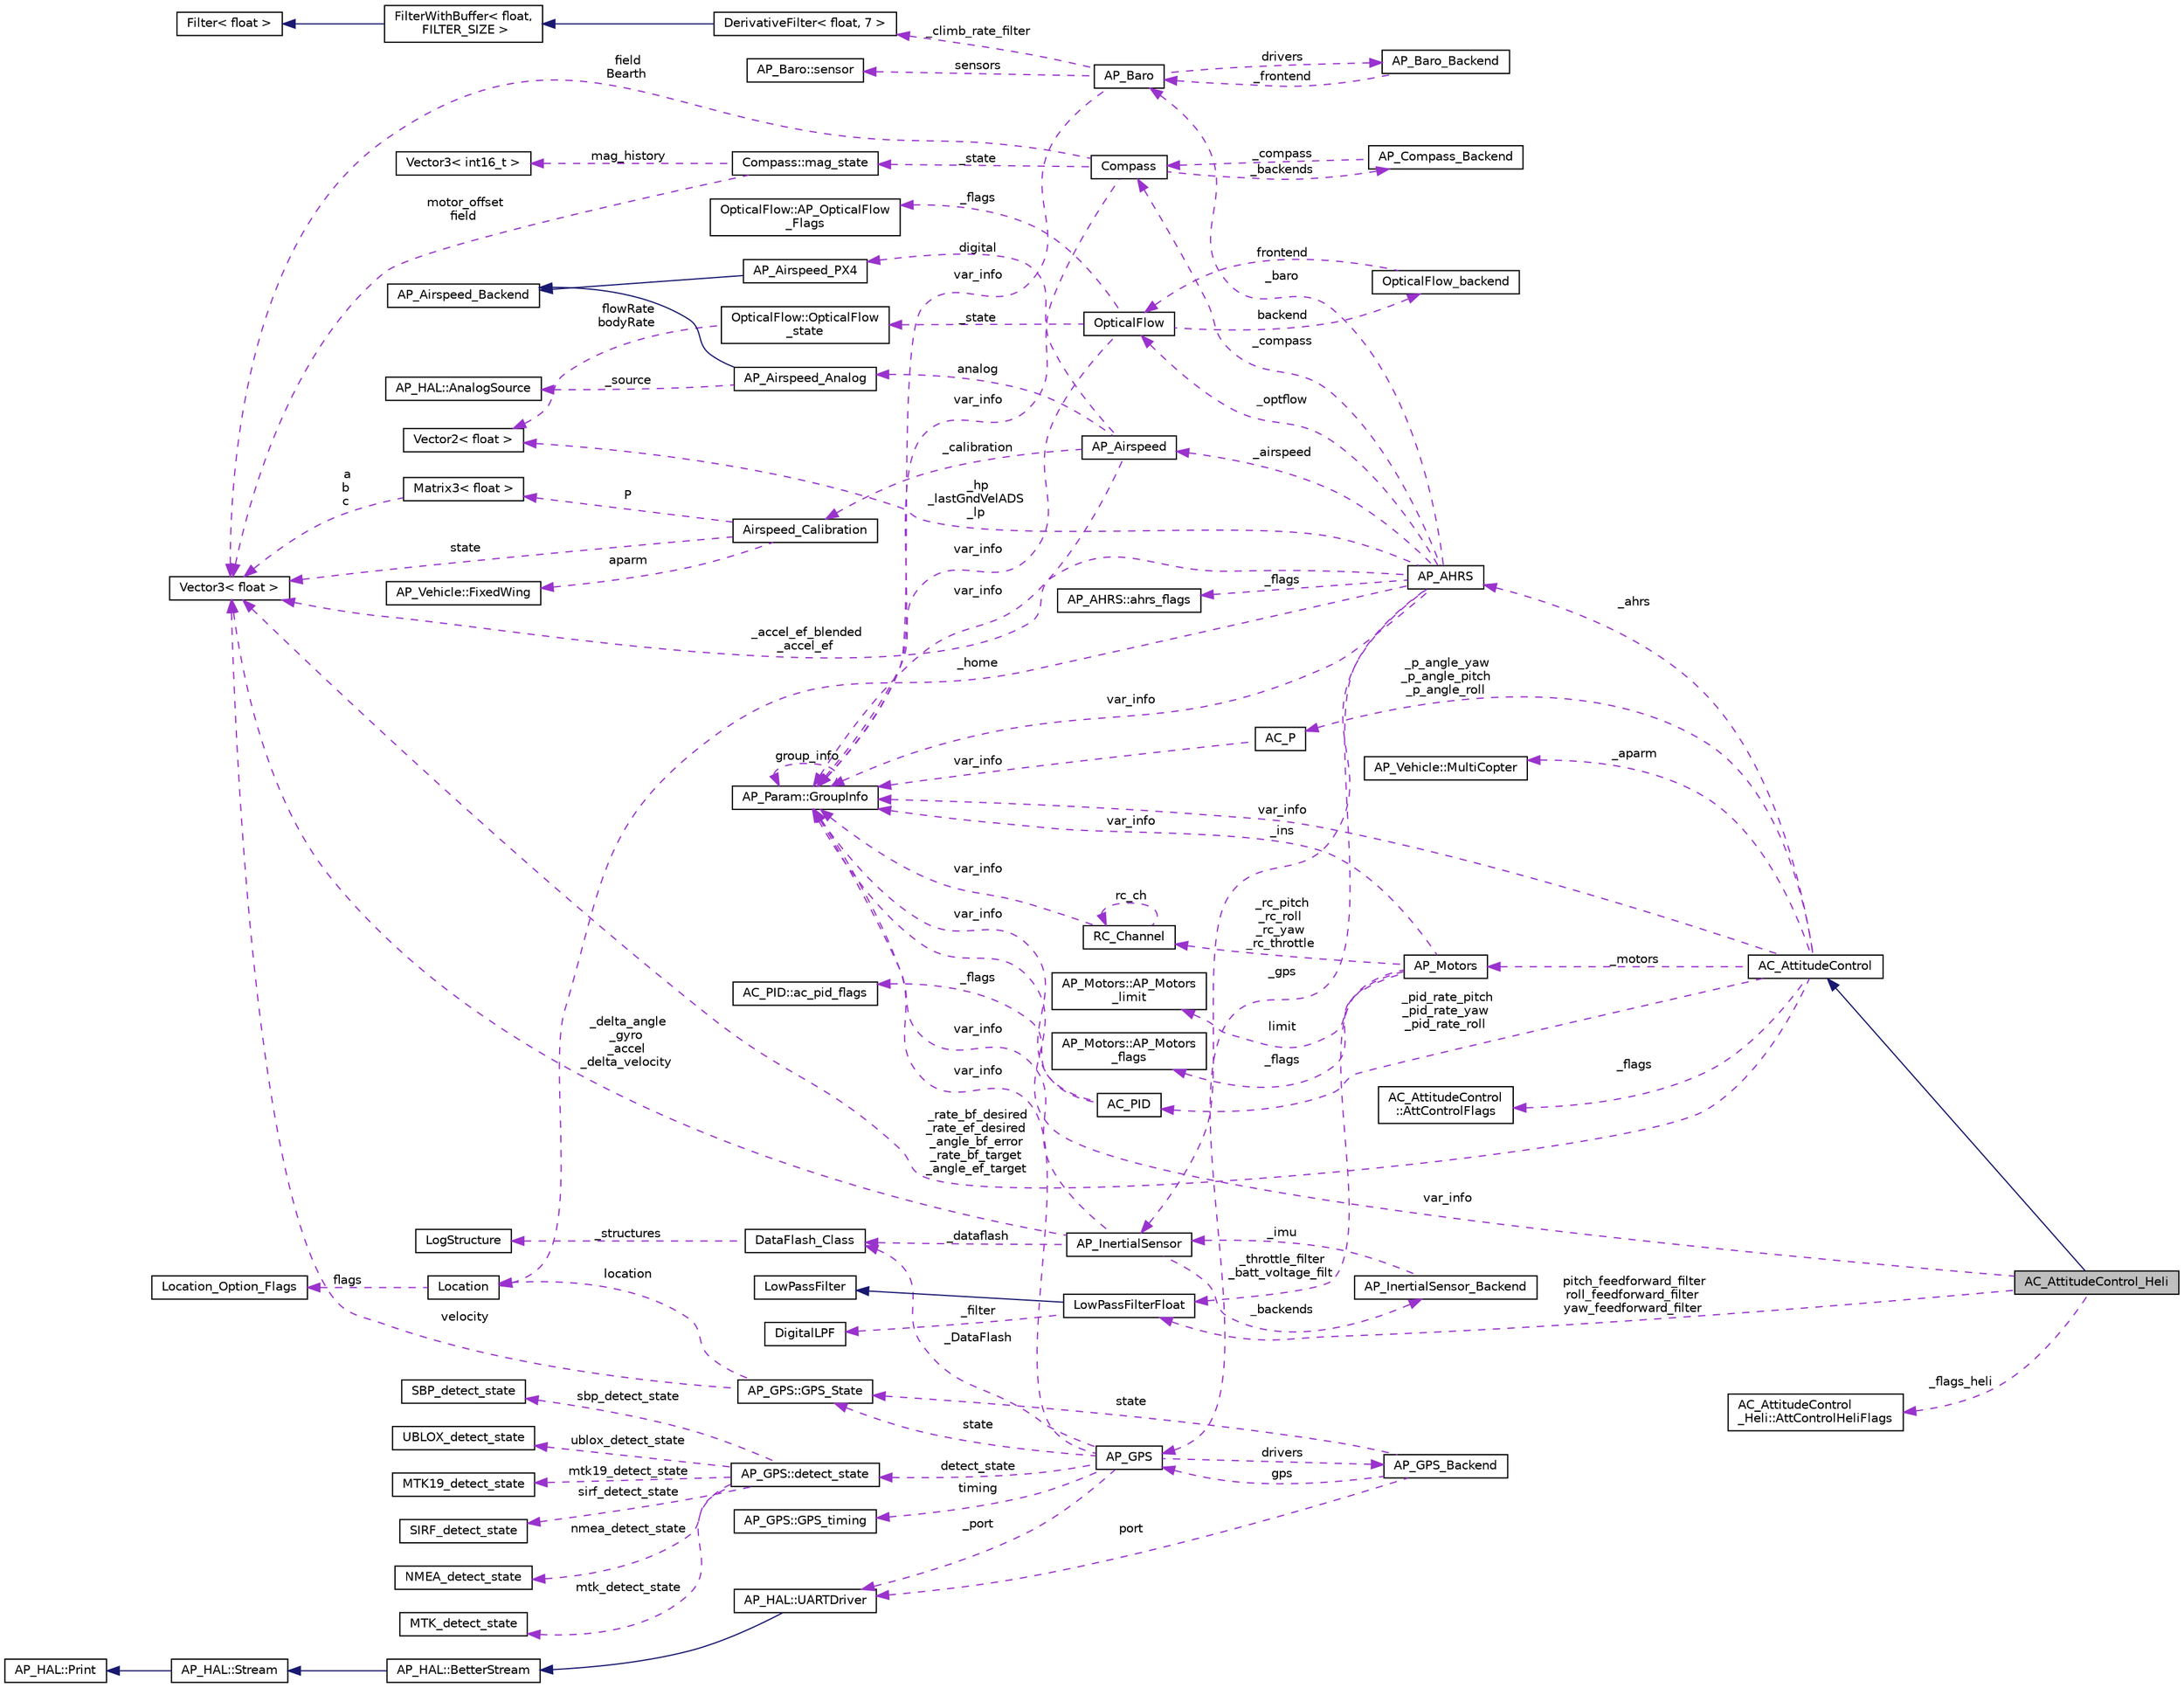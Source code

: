 digraph "AC_AttitudeControl_Heli"
{
 // INTERACTIVE_SVG=YES
  edge [fontname="Helvetica",fontsize="10",labelfontname="Helvetica",labelfontsize="10"];
  node [fontname="Helvetica",fontsize="10",shape=record];
  rankdir="LR";
  Node1 [label="AC_AttitudeControl_Heli",height=0.2,width=0.4,color="black", fillcolor="grey75", style="filled" fontcolor="black"];
  Node2 -> Node1 [dir="back",color="midnightblue",fontsize="10",style="solid",fontname="Helvetica"];
  Node2 [label="AC_AttitudeControl",height=0.2,width=0.4,color="black", fillcolor="white", style="filled",URL="$classAC__AttitudeControl.html"];
  Node3 -> Node2 [dir="back",color="darkorchid3",fontsize="10",style="dashed",label=" _p_angle_yaw\n_p_angle_pitch\n_p_angle_roll" ,fontname="Helvetica"];
  Node3 [label="AC_P",height=0.2,width=0.4,color="black", fillcolor="white", style="filled",URL="$classAC__P.html",tooltip="Object managing one P controller. "];
  Node4 -> Node3 [dir="back",color="darkorchid3",fontsize="10",style="dashed",label=" var_info" ,fontname="Helvetica"];
  Node4 [label="AP_Param::GroupInfo",height=0.2,width=0.4,color="black", fillcolor="white", style="filled",URL="$structAP__Param_1_1GroupInfo.html"];
  Node4 -> Node4 [dir="back",color="darkorchid3",fontsize="10",style="dashed",label=" group_info" ,fontname="Helvetica"];
  Node5 -> Node2 [dir="back",color="darkorchid3",fontsize="10",style="dashed",label=" _flags" ,fontname="Helvetica"];
  Node5 [label="AC_AttitudeControl\l::AttControlFlags",height=0.2,width=0.4,color="black", fillcolor="white", style="filled",URL="$structAC__AttitudeControl_1_1AttControlFlags.html"];
  Node4 -> Node2 [dir="back",color="darkorchid3",fontsize="10",style="dashed",label=" var_info" ,fontname="Helvetica"];
  Node6 -> Node2 [dir="back",color="darkorchid3",fontsize="10",style="dashed",label=" _rate_bf_desired\n_rate_ef_desired\n_angle_bf_error\n_rate_bf_target\n_angle_ef_target" ,fontname="Helvetica"];
  Node6 [label="Vector3\< float \>",height=0.2,width=0.4,color="black", fillcolor="white", style="filled",URL="$classVector3.html"];
  Node7 -> Node2 [dir="back",color="darkorchid3",fontsize="10",style="dashed",label=" _aparm" ,fontname="Helvetica"];
  Node7 [label="AP_Vehicle::MultiCopter",height=0.2,width=0.4,color="black", fillcolor="white", style="filled",URL="$structAP__Vehicle_1_1MultiCopter.html"];
  Node8 -> Node2 [dir="back",color="darkorchid3",fontsize="10",style="dashed",label=" _ahrs" ,fontname="Helvetica"];
  Node8 [label="AP_AHRS",height=0.2,width=0.4,color="black", fillcolor="white", style="filled",URL="$classAP__AHRS.html"];
  Node9 -> Node8 [dir="back",color="darkorchid3",fontsize="10",style="dashed",label=" _flags" ,fontname="Helvetica"];
  Node9 [label="AP_AHRS::ahrs_flags",height=0.2,width=0.4,color="black", fillcolor="white", style="filled",URL="$structAP__AHRS_1_1ahrs__flags.html"];
  Node10 -> Node8 [dir="back",color="darkorchid3",fontsize="10",style="dashed",label=" _baro" ,fontname="Helvetica"];
  Node10 [label="AP_Baro",height=0.2,width=0.4,color="black", fillcolor="white", style="filled",URL="$classAP__Baro.html"];
  Node11 -> Node10 [dir="back",color="darkorchid3",fontsize="10",style="dashed",label=" sensors" ,fontname="Helvetica"];
  Node11 [label="AP_Baro::sensor",height=0.2,width=0.4,color="black", fillcolor="white", style="filled",URL="$structAP__Baro_1_1sensor.html"];
  Node12 -> Node10 [dir="back",color="darkorchid3",fontsize="10",style="dashed",label=" _climb_rate_filter" ,fontname="Helvetica"];
  Node12 [label="DerivativeFilter\< float, 7 \>",height=0.2,width=0.4,color="black", fillcolor="white", style="filled",URL="$classDerivativeFilter.html"];
  Node13 -> Node12 [dir="back",color="midnightblue",fontsize="10",style="solid",fontname="Helvetica"];
  Node13 [label="FilterWithBuffer\< float,\l FILTER_SIZE \>",height=0.2,width=0.4,color="black", fillcolor="white", style="filled",URL="$classFilterWithBuffer.html"];
  Node14 -> Node13 [dir="back",color="midnightblue",fontsize="10",style="solid",fontname="Helvetica"];
  Node14 [label="Filter\< float \>",height=0.2,width=0.4,color="black", fillcolor="white", style="filled",URL="$classFilter.html"];
  Node4 -> Node10 [dir="back",color="darkorchid3",fontsize="10",style="dashed",label=" var_info" ,fontname="Helvetica"];
  Node15 -> Node10 [dir="back",color="darkorchid3",fontsize="10",style="dashed",label=" drivers" ,fontname="Helvetica"];
  Node15 [label="AP_Baro_Backend",height=0.2,width=0.4,color="black", fillcolor="white", style="filled",URL="$classAP__Baro__Backend.html",tooltip="-*- tab-width: 4; Mode: C++; c-basic-offset: 4; indent-tabs-mode: nil -*- "];
  Node10 -> Node15 [dir="back",color="darkorchid3",fontsize="10",style="dashed",label=" _frontend" ,fontname="Helvetica"];
  Node16 -> Node8 [dir="back",color="darkorchid3",fontsize="10",style="dashed",label=" _optflow" ,fontname="Helvetica"];
  Node16 [label="OpticalFlow",height=0.2,width=0.4,color="black", fillcolor="white", style="filled",URL="$classOpticalFlow.html"];
  Node4 -> Node16 [dir="back",color="darkorchid3",fontsize="10",style="dashed",label=" var_info" ,fontname="Helvetica"];
  Node17 -> Node16 [dir="back",color="darkorchid3",fontsize="10",style="dashed",label=" _state" ,fontname="Helvetica"];
  Node17 [label="OpticalFlow::OpticalFlow\l_state",height=0.2,width=0.4,color="black", fillcolor="white", style="filled",URL="$structOpticalFlow_1_1OpticalFlow__state.html"];
  Node18 -> Node17 [dir="back",color="darkorchid3",fontsize="10",style="dashed",label=" flowRate\nbodyRate" ,fontname="Helvetica"];
  Node18 [label="Vector2\< float \>",height=0.2,width=0.4,color="black", fillcolor="white", style="filled",URL="$structVector2.html"];
  Node19 -> Node16 [dir="back",color="darkorchid3",fontsize="10",style="dashed",label=" backend" ,fontname="Helvetica"];
  Node19 [label="OpticalFlow_backend",height=0.2,width=0.4,color="black", fillcolor="white", style="filled",URL="$classOpticalFlow__backend.html"];
  Node16 -> Node19 [dir="back",color="darkorchid3",fontsize="10",style="dashed",label=" frontend" ,fontname="Helvetica"];
  Node20 -> Node16 [dir="back",color="darkorchid3",fontsize="10",style="dashed",label=" _flags" ,fontname="Helvetica"];
  Node20 [label="OpticalFlow::AP_OpticalFlow\l_Flags",height=0.2,width=0.4,color="black", fillcolor="white", style="filled",URL="$structOpticalFlow_1_1AP__OpticalFlow__Flags.html"];
  Node4 -> Node8 [dir="back",color="darkorchid3",fontsize="10",style="dashed",label=" var_info" ,fontname="Helvetica"];
  Node6 -> Node8 [dir="back",color="darkorchid3",fontsize="10",style="dashed",label=" _accel_ef_blended\n_accel_ef" ,fontname="Helvetica"];
  Node21 -> Node8 [dir="back",color="darkorchid3",fontsize="10",style="dashed",label=" _ins" ,fontname="Helvetica"];
  Node21 [label="AP_InertialSensor",height=0.2,width=0.4,color="black", fillcolor="white", style="filled",URL="$classAP__InertialSensor.html"];
  Node22 -> Node21 [dir="back",color="darkorchid3",fontsize="10",style="dashed",label=" _backends" ,fontname="Helvetica"];
  Node22 [label="AP_InertialSensor_Backend",height=0.2,width=0.4,color="black", fillcolor="white", style="filled",URL="$classAP__InertialSensor__Backend.html"];
  Node21 -> Node22 [dir="back",color="darkorchid3",fontsize="10",style="dashed",label=" _imu" ,fontname="Helvetica"];
  Node23 -> Node21 [dir="back",color="darkorchid3",fontsize="10",style="dashed",label=" _dataflash" ,fontname="Helvetica"];
  Node23 [label="DataFlash_Class",height=0.2,width=0.4,color="black", fillcolor="white", style="filled",URL="$classDataFlash__Class.html",tooltip="-*- tab-width: 4; Mode: C++; c-basic-offset: 4; indent-tabs-mode: nil -*- "];
  Node24 -> Node23 [dir="back",color="darkorchid3",fontsize="10",style="dashed",label=" _structures" ,fontname="Helvetica"];
  Node24 [label="LogStructure",height=0.2,width=0.4,color="black", fillcolor="white", style="filled",URL="$structLogStructure.html"];
  Node4 -> Node21 [dir="back",color="darkorchid3",fontsize="10",style="dashed",label=" var_info" ,fontname="Helvetica"];
  Node6 -> Node21 [dir="back",color="darkorchid3",fontsize="10",style="dashed",label=" _delta_angle\n_gyro\n_accel\n_delta_velocity" ,fontname="Helvetica"];
  Node25 -> Node8 [dir="back",color="darkorchid3",fontsize="10",style="dashed",label=" _airspeed" ,fontname="Helvetica"];
  Node25 [label="AP_Airspeed",height=0.2,width=0.4,color="black", fillcolor="white", style="filled",URL="$classAP__Airspeed.html"];
  Node26 -> Node25 [dir="back",color="darkorchid3",fontsize="10",style="dashed",label=" analog" ,fontname="Helvetica"];
  Node26 [label="AP_Airspeed_Analog",height=0.2,width=0.4,color="black", fillcolor="white", style="filled",URL="$classAP__Airspeed__Analog.html",tooltip="-*- tab-width: 4; Mode: C++; c-basic-offset: 4; indent-tabs-mode: nil -*- "];
  Node27 -> Node26 [dir="back",color="midnightblue",fontsize="10",style="solid",fontname="Helvetica"];
  Node27 [label="AP_Airspeed_Backend",height=0.2,width=0.4,color="black", fillcolor="white", style="filled",URL="$classAP__Airspeed__Backend.html",tooltip="-*- tab-width: 4; Mode: C++; c-basic-offset: 4; indent-tabs-mode: nil -*- "];
  Node28 -> Node26 [dir="back",color="darkorchid3",fontsize="10",style="dashed",label=" _source" ,fontname="Helvetica"];
  Node28 [label="AP_HAL::AnalogSource",height=0.2,width=0.4,color="black", fillcolor="white", style="filled",URL="$classAP__HAL_1_1AnalogSource.html"];
  Node4 -> Node25 [dir="back",color="darkorchid3",fontsize="10",style="dashed",label=" var_info" ,fontname="Helvetica"];
  Node29 -> Node25 [dir="back",color="darkorchid3",fontsize="10",style="dashed",label=" digital" ,fontname="Helvetica"];
  Node29 [label="AP_Airspeed_PX4",height=0.2,width=0.4,color="black", fillcolor="white", style="filled",URL="$classAP__Airspeed__PX4.html",tooltip="-*- tab-width: 4; Mode: C++; c-basic-offset: 4; indent-tabs-mode: nil -*- "];
  Node27 -> Node29 [dir="back",color="midnightblue",fontsize="10",style="solid",fontname="Helvetica"];
  Node30 -> Node25 [dir="back",color="darkorchid3",fontsize="10",style="dashed",label=" _calibration" ,fontname="Helvetica"];
  Node30 [label="Airspeed_Calibration",height=0.2,width=0.4,color="black", fillcolor="white", style="filled",URL="$classAirspeed__Calibration.html",tooltip="-*- tab-width: 4; Mode: C++; c-basic-offset: 4; indent-tabs-mode: nil -*- "];
  Node31 -> Node30 [dir="back",color="darkorchid3",fontsize="10",style="dashed",label=" P" ,fontname="Helvetica"];
  Node31 [label="Matrix3\< float \>",height=0.2,width=0.4,color="black", fillcolor="white", style="filled",URL="$classMatrix3.html"];
  Node6 -> Node31 [dir="back",color="darkorchid3",fontsize="10",style="dashed",label=" a\nb\nc" ,fontname="Helvetica"];
  Node6 -> Node30 [dir="back",color="darkorchid3",fontsize="10",style="dashed",label=" state" ,fontname="Helvetica"];
  Node32 -> Node30 [dir="back",color="darkorchid3",fontsize="10",style="dashed",label=" aparm" ,fontname="Helvetica"];
  Node32 [label="AP_Vehicle::FixedWing",height=0.2,width=0.4,color="black", fillcolor="white", style="filled",URL="$structAP__Vehicle_1_1FixedWing.html"];
  Node18 -> Node8 [dir="back",color="darkorchid3",fontsize="10",style="dashed",label=" _hp\n_lastGndVelADS\n_lp" ,fontname="Helvetica"];
  Node33 -> Node8 [dir="back",color="darkorchid3",fontsize="10",style="dashed",label=" _gps" ,fontname="Helvetica"];
  Node33 [label="AP_GPS",height=0.2,width=0.4,color="black", fillcolor="white", style="filled",URL="$classAP__GPS.html"];
  Node34 -> Node33 [dir="back",color="darkorchid3",fontsize="10",style="dashed",label=" detect_state" ,fontname="Helvetica"];
  Node34 [label="AP_GPS::detect_state",height=0.2,width=0.4,color="black", fillcolor="white", style="filled",URL="$structAP__GPS_1_1detect__state.html"];
  Node35 -> Node34 [dir="back",color="darkorchid3",fontsize="10",style="dashed",label=" sbp_detect_state" ,fontname="Helvetica"];
  Node35 [label="SBP_detect_state",height=0.2,width=0.4,color="black", fillcolor="white", style="filled",URL="$structSBP__detect__state.html"];
  Node36 -> Node34 [dir="back",color="darkorchid3",fontsize="10",style="dashed",label=" ublox_detect_state" ,fontname="Helvetica"];
  Node36 [label="UBLOX_detect_state",height=0.2,width=0.4,color="black", fillcolor="white", style="filled",URL="$structUBLOX__detect__state.html"];
  Node37 -> Node34 [dir="back",color="darkorchid3",fontsize="10",style="dashed",label=" sirf_detect_state" ,fontname="Helvetica"];
  Node37 [label="SIRF_detect_state",height=0.2,width=0.4,color="black", fillcolor="white", style="filled",URL="$structSIRF__detect__state.html"];
  Node38 -> Node34 [dir="back",color="darkorchid3",fontsize="10",style="dashed",label=" mtk19_detect_state" ,fontname="Helvetica"];
  Node38 [label="MTK19_detect_state",height=0.2,width=0.4,color="black", fillcolor="white", style="filled",URL="$structMTK19__detect__state.html"];
  Node39 -> Node34 [dir="back",color="darkorchid3",fontsize="10",style="dashed",label=" nmea_detect_state" ,fontname="Helvetica"];
  Node39 [label="NMEA_detect_state",height=0.2,width=0.4,color="black", fillcolor="white", style="filled",URL="$structNMEA__detect__state.html"];
  Node40 -> Node34 [dir="back",color="darkorchid3",fontsize="10",style="dashed",label=" mtk_detect_state" ,fontname="Helvetica"];
  Node40 [label="MTK_detect_state",height=0.2,width=0.4,color="black", fillcolor="white", style="filled",URL="$structMTK__detect__state.html"];
  Node41 -> Node33 [dir="back",color="darkorchid3",fontsize="10",style="dashed",label=" timing" ,fontname="Helvetica"];
  Node41 [label="AP_GPS::GPS_timing",height=0.2,width=0.4,color="black", fillcolor="white", style="filled",URL="$structAP__GPS_1_1GPS__timing.html"];
  Node42 -> Node33 [dir="back",color="darkorchid3",fontsize="10",style="dashed",label=" drivers" ,fontname="Helvetica"];
  Node42 [label="AP_GPS_Backend",height=0.2,width=0.4,color="black", fillcolor="white", style="filled",URL="$classAP__GPS__Backend.html"];
  Node43 -> Node42 [dir="back",color="darkorchid3",fontsize="10",style="dashed",label=" port" ,fontname="Helvetica"];
  Node43 [label="AP_HAL::UARTDriver",height=0.2,width=0.4,color="black", fillcolor="white", style="filled",URL="$classAP__HAL_1_1UARTDriver.html"];
  Node44 -> Node43 [dir="back",color="midnightblue",fontsize="10",style="solid",fontname="Helvetica"];
  Node44 [label="AP_HAL::BetterStream",height=0.2,width=0.4,color="black", fillcolor="white", style="filled",URL="$classAP__HAL_1_1BetterStream.html"];
  Node45 -> Node44 [dir="back",color="midnightblue",fontsize="10",style="solid",fontname="Helvetica"];
  Node45 [label="AP_HAL::Stream",height=0.2,width=0.4,color="black", fillcolor="white", style="filled",URL="$classAP__HAL_1_1Stream.html"];
  Node46 -> Node45 [dir="back",color="midnightblue",fontsize="10",style="solid",fontname="Helvetica"];
  Node46 [label="AP_HAL::Print",height=0.2,width=0.4,color="black", fillcolor="white", style="filled",URL="$classAP__HAL_1_1Print.html"];
  Node33 -> Node42 [dir="back",color="darkorchid3",fontsize="10",style="dashed",label=" gps" ,fontname="Helvetica"];
  Node47 -> Node42 [dir="back",color="darkorchid3",fontsize="10",style="dashed",label=" state" ,fontname="Helvetica"];
  Node47 [label="AP_GPS::GPS_State",height=0.2,width=0.4,color="black", fillcolor="white", style="filled",URL="$structAP__GPS_1_1GPS__State.html"];
  Node6 -> Node47 [dir="back",color="darkorchid3",fontsize="10",style="dashed",label=" velocity" ,fontname="Helvetica"];
  Node48 -> Node47 [dir="back",color="darkorchid3",fontsize="10",style="dashed",label=" location" ,fontname="Helvetica"];
  Node48 [label="Location",height=0.2,width=0.4,color="black", fillcolor="white", style="filled",URL="$structLocation.html"];
  Node49 -> Node48 [dir="back",color="darkorchid3",fontsize="10",style="dashed",label=" flags" ,fontname="Helvetica"];
  Node49 [label="Location_Option_Flags",height=0.2,width=0.4,color="black", fillcolor="white", style="filled",URL="$structLocation__Option__Flags.html"];
  Node23 -> Node33 [dir="back",color="darkorchid3",fontsize="10",style="dashed",label=" _DataFlash" ,fontname="Helvetica"];
  Node43 -> Node33 [dir="back",color="darkorchid3",fontsize="10",style="dashed",label=" _port" ,fontname="Helvetica"];
  Node4 -> Node33 [dir="back",color="darkorchid3",fontsize="10",style="dashed",label=" var_info" ,fontname="Helvetica"];
  Node47 -> Node33 [dir="back",color="darkorchid3",fontsize="10",style="dashed",label=" state" ,fontname="Helvetica"];
  Node48 -> Node8 [dir="back",color="darkorchid3",fontsize="10",style="dashed",label=" _home" ,fontname="Helvetica"];
  Node50 -> Node8 [dir="back",color="darkorchid3",fontsize="10",style="dashed",label=" _compass" ,fontname="Helvetica"];
  Node50 [label="Compass",height=0.2,width=0.4,color="black", fillcolor="white", style="filled",URL="$classCompass.html"];
  Node4 -> Node50 [dir="back",color="darkorchid3",fontsize="10",style="dashed",label=" var_info" ,fontname="Helvetica"];
  Node6 -> Node50 [dir="back",color="darkorchid3",fontsize="10",style="dashed",label=" field\nBearth" ,fontname="Helvetica"];
  Node51 -> Node50 [dir="back",color="darkorchid3",fontsize="10",style="dashed",label=" _backends" ,fontname="Helvetica"];
  Node51 [label="AP_Compass_Backend",height=0.2,width=0.4,color="black", fillcolor="white", style="filled",URL="$classAP__Compass__Backend.html"];
  Node50 -> Node51 [dir="back",color="darkorchid3",fontsize="10",style="dashed",label=" _compass" ,fontname="Helvetica"];
  Node52 -> Node50 [dir="back",color="darkorchid3",fontsize="10",style="dashed",label=" _state" ,fontname="Helvetica"];
  Node52 [label="Compass::mag_state",height=0.2,width=0.4,color="black", fillcolor="white", style="filled",URL="$structCompass_1_1mag__state.html"];
  Node6 -> Node52 [dir="back",color="darkorchid3",fontsize="10",style="dashed",label=" motor_offset\nfield" ,fontname="Helvetica"];
  Node53 -> Node52 [dir="back",color="darkorchid3",fontsize="10",style="dashed",label=" mag_history" ,fontname="Helvetica"];
  Node53 [label="Vector3\< int16_t \>",height=0.2,width=0.4,color="black", fillcolor="white", style="filled",URL="$classVector3.html"];
  Node54 -> Node2 [dir="back",color="darkorchid3",fontsize="10",style="dashed",label=" _motors" ,fontname="Helvetica"];
  Node54 [label="AP_Motors",height=0.2,width=0.4,color="black", fillcolor="white", style="filled",URL="$classAP__Motors.html"];
  Node55 -> Node54 [dir="back",color="darkorchid3",fontsize="10",style="dashed",label=" limit" ,fontname="Helvetica"];
  Node55 [label="AP_Motors::AP_Motors\l_limit",height=0.2,width=0.4,color="black", fillcolor="white", style="filled",URL="$structAP__Motors_1_1AP__Motors__limit.html"];
  Node4 -> Node54 [dir="back",color="darkorchid3",fontsize="10",style="dashed",label=" var_info" ,fontname="Helvetica"];
  Node56 -> Node54 [dir="back",color="darkorchid3",fontsize="10",style="dashed",label=" _throttle_filter\n_batt_voltage_filt" ,fontname="Helvetica"];
  Node56 [label="LowPassFilterFloat",height=0.2,width=0.4,color="black", fillcolor="white", style="filled",URL="$classLowPassFilterFloat.html"];
  Node57 -> Node56 [dir="back",color="midnightblue",fontsize="10",style="solid",fontname="Helvetica"];
  Node57 [label="LowPassFilter",height=0.2,width=0.4,color="black", fillcolor="white", style="filled",URL="$classLowPassFilter.html"];
  Node58 -> Node56 [dir="back",color="darkorchid3",fontsize="10",style="dashed",label=" _filter" ,fontname="Helvetica"];
  Node58 [label="DigitalLPF",height=0.2,width=0.4,color="black", fillcolor="white", style="filled",URL="$classDigitalLPF.html"];
  Node59 -> Node54 [dir="back",color="darkorchid3",fontsize="10",style="dashed",label=" _rc_pitch\n_rc_roll\n_rc_yaw\n_rc_throttle" ,fontname="Helvetica"];
  Node59 [label="RC_Channel",height=0.2,width=0.4,color="black", fillcolor="white", style="filled",URL="$classRC__Channel.html",tooltip="Object managing one RC channel. "];
  Node4 -> Node59 [dir="back",color="darkorchid3",fontsize="10",style="dashed",label=" var_info" ,fontname="Helvetica"];
  Node59 -> Node59 [dir="back",color="darkorchid3",fontsize="10",style="dashed",label=" rc_ch" ,fontname="Helvetica"];
  Node60 -> Node54 [dir="back",color="darkorchid3",fontsize="10",style="dashed",label=" _flags" ,fontname="Helvetica"];
  Node60 [label="AP_Motors::AP_Motors\l_flags",height=0.2,width=0.4,color="black", fillcolor="white", style="filled",URL="$structAP__Motors_1_1AP__Motors__flags.html"];
  Node61 -> Node2 [dir="back",color="darkorchid3",fontsize="10",style="dashed",label=" _pid_rate_pitch\n_pid_rate_yaw\n_pid_rate_roll" ,fontname="Helvetica"];
  Node61 [label="AC_PID",height=0.2,width=0.4,color="black", fillcolor="white", style="filled",URL="$classAC__PID.html",tooltip="Copter PID control class. "];
  Node62 -> Node61 [dir="back",color="darkorchid3",fontsize="10",style="dashed",label=" _flags" ,fontname="Helvetica"];
  Node62 [label="AC_PID::ac_pid_flags",height=0.2,width=0.4,color="black", fillcolor="white", style="filled",URL="$structAC__PID_1_1ac__pid__flags.html"];
  Node4 -> Node61 [dir="back",color="darkorchid3",fontsize="10",style="dashed",label=" var_info" ,fontname="Helvetica"];
  Node4 -> Node1 [dir="back",color="darkorchid3",fontsize="10",style="dashed",label=" var_info" ,fontname="Helvetica"];
  Node56 -> Node1 [dir="back",color="darkorchid3",fontsize="10",style="dashed",label=" pitch_feedforward_filter\nroll_feedforward_filter\nyaw_feedforward_filter" ,fontname="Helvetica"];
  Node63 -> Node1 [dir="back",color="darkorchid3",fontsize="10",style="dashed",label=" _flags_heli" ,fontname="Helvetica"];
  Node63 [label="AC_AttitudeControl\l_Heli::AttControlHeliFlags",height=0.2,width=0.4,color="black", fillcolor="white", style="filled",URL="$structAC__AttitudeControl__Heli_1_1AttControlHeliFlags.html"];
}
